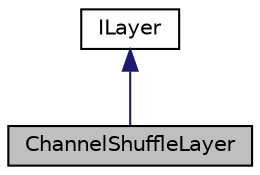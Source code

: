 digraph "ChannelShuffleLayer"
{
 // LATEX_PDF_SIZE
  edge [fontname="Helvetica",fontsize="10",labelfontname="Helvetica",labelfontsize="10"];
  node [fontname="Helvetica",fontsize="10",shape=record];
  Node1 [label="ChannelShuffleLayer",height=0.2,width=0.4,color="black", fillcolor="grey75", style="filled", fontcolor="black",tooltip="Channel Shuffle Layer."];
  Node2 -> Node1 [dir="back",color="midnightblue",fontsize="10",style="solid",fontname="Helvetica"];
  Node2 [label="ILayer",height=0.2,width=0.4,color="black", fillcolor="white", style="filled",URL="$classarm__compute_1_1graph_1_1frontend_1_1_i_layer.xhtml",tooltip="ILayer interface."];
}
